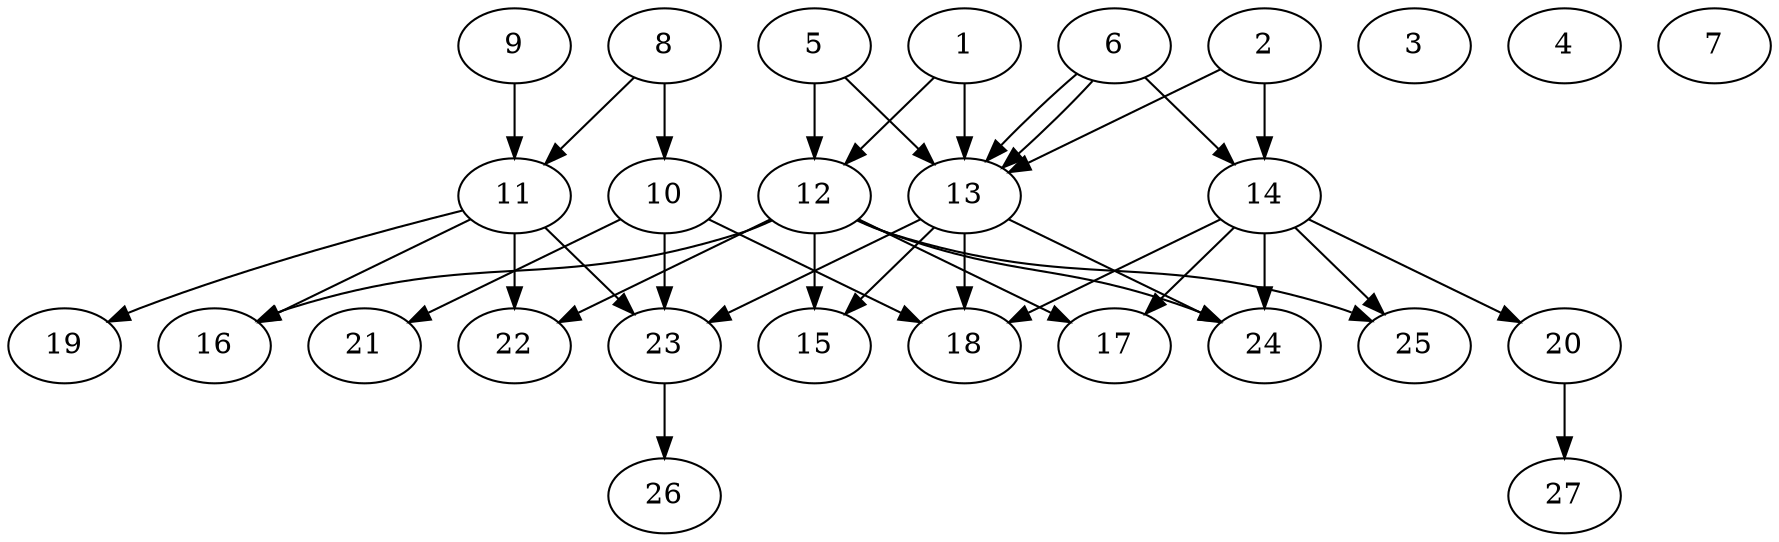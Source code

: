 // DAG (tier=2-normal, mode=compute, n=27, ccr=0.377, fat=0.678, density=0.557, regular=0.419, jump=0.101, mindata=524288, maxdata=8388608)
// DAG automatically generated by daggen at Sun Aug 24 16:33:33 2025
// /home/ermia/Project/Environments/daggen/bin/daggen --dot --ccr 0.377 --fat 0.678 --regular 0.419 --density 0.557 --jump 0.101 --mindata 524288 --maxdata 8388608 -n 27 
digraph G {
  1 [size="1634968796048265984", alpha="0.09", expect_size="817484398024132992"]
  1 -> 12 [size ="558149866094592"]
  1 -> 13 [size ="558149866094592"]
  2 [size="8942544624174497792", alpha="0.11", expect_size="4471272312087248896"]
  2 -> 13 [size ="34466516959232"]
  2 -> 14 [size ="34466516959232"]
  3 [size="73505841758798400", alpha="0.15", expect_size="36752920879399200"]
  4 [size="294090973924392", alpha="0.04", expect_size="147045486962196"]
  5 [size="21559973718333063168", alpha="0.01", expect_size="10779986859166531584"]
  5 -> 12 [size ="61971042926592"]
  5 -> 13 [size ="61971042926592"]
  6 [size="93041733605495296", alpha="0.20", expect_size="46520866802747648"]
  6 -> 13 [size ="65110664019968"]
  6 -> 13 [size ="65110664019968"]
  6 -> 14 [size ="65110664019968"]
  7 [size="261066640100988", alpha="0.12", expect_size="130533320050494"]
  8 [size="4361496382263168", alpha="0.12", expect_size="2180748191131584"]
  8 -> 10 [size ="225434243432448"]
  8 -> 11 [size ="225434243432448"]
  9 [size="8929316010012442624", alpha="0.08", expect_size="4464658005006221312"]
  9 -> 11 [size ="34432517931008"]
  10 [size="6539300462381526", alpha="0.13", expect_size="3269650231190763"]
  10 -> 18 [size ="115897754714112"]
  10 -> 21 [size ="115897754714112"]
  10 -> 23 [size ="115897754714112"]
  11 [size="41905150107752333312", alpha="0.08", expect_size="20952575053876166656"]
  11 -> 16 [size ="96516505075712"]
  11 -> 19 [size ="96516505075712"]
  11 -> 22 [size ="96516505075712"]
  11 -> 23 [size ="96516505075712"]
  12 [size="706197334035600", alpha="0.08", expect_size="353098667017800"]
  12 -> 15 [size ="14616310579200"]
  12 -> 16 [size ="14616310579200"]
  12 -> 17 [size ="14616310579200"]
  12 -> 22 [size ="14616310579200"]
  12 -> 24 [size ="14616310579200"]
  12 -> 25 [size ="14616310579200"]
  13 [size="11058056097374566", alpha="0.17", expect_size="5529028048687283"]
  13 -> 15 [size ="179127323721728"]
  13 -> 18 [size ="179127323721728"]
  13 -> 23 [size ="179127323721728"]
  13 -> 24 [size ="179127323721728"]
  14 [size="3232383417848792", alpha="0.09", expect_size="1616191708924396"]
  14 -> 17 [size ="113170114936832"]
  14 -> 18 [size ="113170114936832"]
  14 -> 20 [size ="113170114936832"]
  14 -> 24 [size ="113170114936832"]
  14 -> 25 [size ="113170114936832"]
  15 [size="407952606497688064", alpha="0.09", expect_size="203976303248844032"]
  16 [size="2329274152491301", alpha="0.13", expect_size="1164637076245650"]
  17 [size="313822694456823040", alpha="0.07", expect_size="156911347228411520"]
  18 [size="33259577527012736", alpha="0.07", expect_size="16629788763506368"]
  19 [size="74651378905565056", alpha="0.08", expect_size="37325689452782528"]
  20 [size="520240666803479", alpha="0.13", expect_size="260120333401739"]
  20 -> 27 [size ="17856670466048"]
  21 [size="31956896686723301376", alpha="0.15", expect_size="15978448343361650688"]
  22 [size="118747255799808000000", alpha="0.08", expect_size="59373627899904000000"]
  23 [size="188899920953207232", alpha="0.20", expect_size="94449960476603616"]
  23 -> 26 [size ="183652138876928"]
  24 [size="8189930785950113", alpha="0.08", expect_size="4094965392975056"]
  25 [size="819857657069305856", alpha="0.01", expect_size="409928828534652928"]
  26 [size="11222338174024762", alpha="0.18", expect_size="5611169087012381"]
  27 [size="285739241038282", alpha="0.05", expect_size="142869620519141"]
}